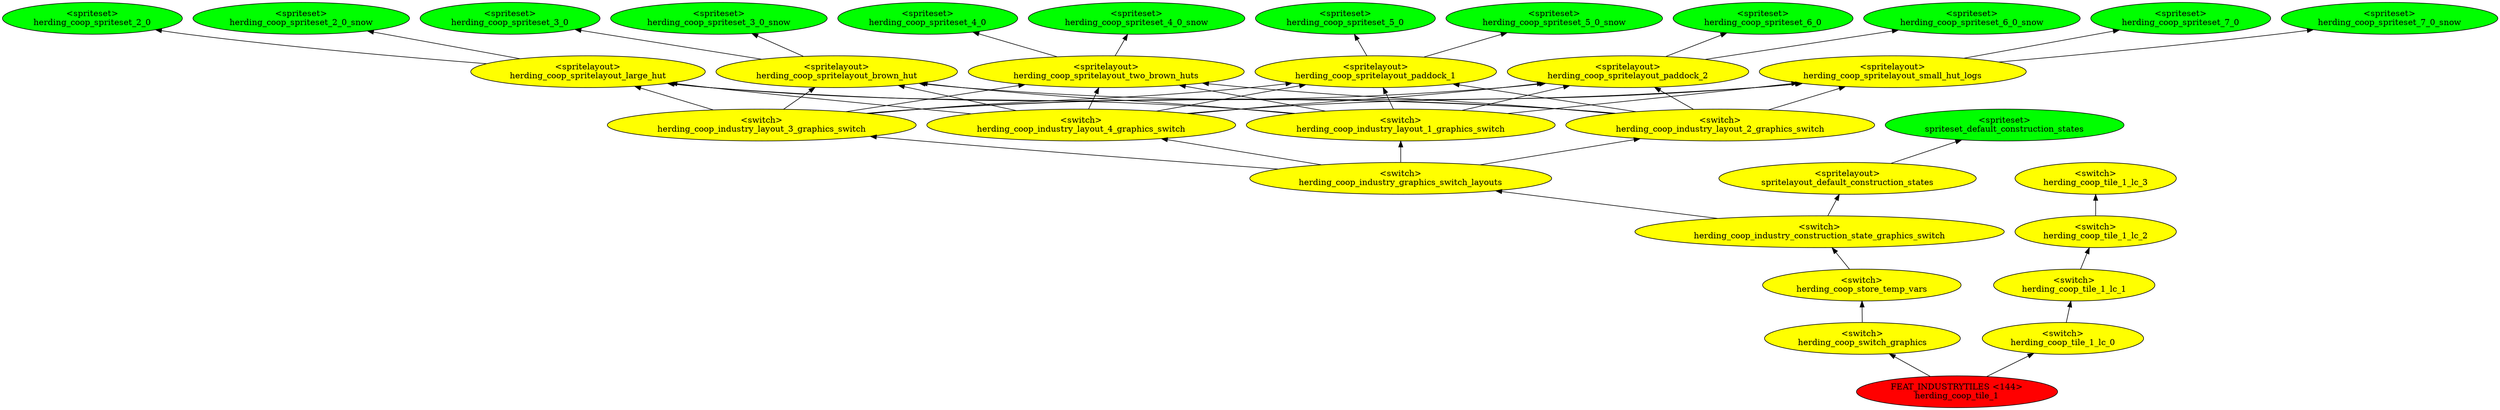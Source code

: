 digraph {
rankdir="BT"
spriteset_default_construction_states [fillcolor=green style="filled" label="<spriteset>\nspriteset_default_construction_states"]
spritelayout_default_construction_states [fillcolor=yellow style="filled" label="<spritelayout>\nspritelayout_default_construction_states"]
herding_coop_spriteset_2_0 [fillcolor=green style="filled" label="<spriteset>\nherding_coop_spriteset_2_0"]
herding_coop_spriteset_2_0_snow [fillcolor=green style="filled" label="<spriteset>\nherding_coop_spriteset_2_0_snow"]
herding_coop_spriteset_3_0 [fillcolor=green style="filled" label="<spriteset>\nherding_coop_spriteset_3_0"]
herding_coop_spriteset_3_0_snow [fillcolor=green style="filled" label="<spriteset>\nherding_coop_spriteset_3_0_snow"]
herding_coop_spriteset_4_0 [fillcolor=green style="filled" label="<spriteset>\nherding_coop_spriteset_4_0"]
herding_coop_spriteset_4_0_snow [fillcolor=green style="filled" label="<spriteset>\nherding_coop_spriteset_4_0_snow"]
herding_coop_spriteset_5_0 [fillcolor=green style="filled" label="<spriteset>\nherding_coop_spriteset_5_0"]
herding_coop_spriteset_5_0_snow [fillcolor=green style="filled" label="<spriteset>\nherding_coop_spriteset_5_0_snow"]
herding_coop_spriteset_6_0 [fillcolor=green style="filled" label="<spriteset>\nherding_coop_spriteset_6_0"]
herding_coop_spriteset_6_0_snow [fillcolor=green style="filled" label="<spriteset>\nherding_coop_spriteset_6_0_snow"]
herding_coop_spriteset_7_0 [fillcolor=green style="filled" label="<spriteset>\nherding_coop_spriteset_7_0"]
herding_coop_spriteset_7_0_snow [fillcolor=green style="filled" label="<spriteset>\nherding_coop_spriteset_7_0_snow"]
herding_coop_spritelayout_large_hut [fillcolor=yellow style="filled" label="<spritelayout>\nherding_coop_spritelayout_large_hut"]
herding_coop_spritelayout_brown_hut [fillcolor=yellow style="filled" label="<spritelayout>\nherding_coop_spritelayout_brown_hut"]
herding_coop_spritelayout_two_brown_huts [fillcolor=yellow style="filled" label="<spritelayout>\nherding_coop_spritelayout_two_brown_huts"]
herding_coop_spritelayout_paddock_1 [fillcolor=yellow style="filled" label="<spritelayout>\nherding_coop_spritelayout_paddock_1"]
herding_coop_spritelayout_paddock_2 [fillcolor=yellow style="filled" label="<spritelayout>\nherding_coop_spritelayout_paddock_2"]
herding_coop_spritelayout_small_hut_logs [fillcolor=yellow style="filled" label="<spritelayout>\nherding_coop_spritelayout_small_hut_logs"]
herding_coop_industry_layout_1_graphics_switch [fillcolor=yellow style="filled" label="<switch>\nherding_coop_industry_layout_1_graphics_switch"]
herding_coop_industry_layout_2_graphics_switch [fillcolor=yellow style="filled" label="<switch>\nherding_coop_industry_layout_2_graphics_switch"]
herding_coop_industry_layout_3_graphics_switch [fillcolor=yellow style="filled" label="<switch>\nherding_coop_industry_layout_3_graphics_switch"]
herding_coop_industry_layout_4_graphics_switch [fillcolor=yellow style="filled" label="<switch>\nherding_coop_industry_layout_4_graphics_switch"]
herding_coop_industry_graphics_switch_layouts [fillcolor=yellow style="filled" label="<switch>\nherding_coop_industry_graphics_switch_layouts"]
herding_coop_industry_construction_state_graphics_switch [fillcolor=yellow style="filled" label="<switch>\nherding_coop_industry_construction_state_graphics_switch"]
herding_coop_store_temp_vars [fillcolor=yellow style="filled" label="<switch>\nherding_coop_store_temp_vars"]
herding_coop_switch_graphics [fillcolor=yellow style="filled" label="<switch>\nherding_coop_switch_graphics"]
herding_coop_tile_1_lc_3 [fillcolor=yellow style="filled" label="<switch>\nherding_coop_tile_1_lc_3"]
herding_coop_tile_1_lc_2 [fillcolor=yellow style="filled" label="<switch>\nherding_coop_tile_1_lc_2"]
herding_coop_tile_1_lc_1 [fillcolor=yellow style="filled" label="<switch>\nherding_coop_tile_1_lc_1"]
herding_coop_tile_1_lc_0 [fillcolor=yellow style="filled" label="<switch>\nherding_coop_tile_1_lc_0"]
herding_coop_tile_1 [fillcolor=red style="filled" label="FEAT_INDUSTRYTILES <144>\nherding_coop_tile_1"]
herding_coop_industry_layout_3_graphics_switch->herding_coop_spritelayout_brown_hut
herding_coop_store_temp_vars->herding_coop_industry_construction_state_graphics_switch
herding_coop_industry_layout_2_graphics_switch->herding_coop_spritelayout_brown_hut
herding_coop_industry_layout_2_graphics_switch->herding_coop_spritelayout_paddock_1
herding_coop_industry_layout_3_graphics_switch->herding_coop_spritelayout_paddock_2
herding_coop_industry_construction_state_graphics_switch->herding_coop_industry_graphics_switch_layouts
herding_coop_industry_layout_3_graphics_switch->herding_coop_spritelayout_paddock_1
herding_coop_industry_layout_4_graphics_switch->herding_coop_spritelayout_brown_hut
herding_coop_spritelayout_brown_hut->herding_coop_spriteset_3_0
herding_coop_tile_1->herding_coop_tile_1_lc_0
herding_coop_spritelayout_brown_hut->herding_coop_spriteset_3_0_snow
herding_coop_industry_layout_1_graphics_switch->herding_coop_spritelayout_small_hut_logs
herding_coop_spritelayout_paddock_1->herding_coop_spriteset_5_0_snow
herding_coop_spritelayout_large_hut->herding_coop_spriteset_2_0_snow
herding_coop_spritelayout_paddock_2->herding_coop_spriteset_6_0
herding_coop_spritelayout_small_hut_logs->herding_coop_spriteset_7_0
herding_coop_industry_layout_2_graphics_switch->herding_coop_spritelayout_paddock_2
herding_coop_industry_layout_1_graphics_switch->herding_coop_spritelayout_large_hut
herding_coop_industry_layout_2_graphics_switch->herding_coop_spritelayout_two_brown_huts
herding_coop_industry_layout_3_graphics_switch->herding_coop_spritelayout_small_hut_logs
herding_coop_industry_layout_4_graphics_switch->herding_coop_spritelayout_small_hut_logs
herding_coop_switch_graphics->herding_coop_store_temp_vars
herding_coop_industry_layout_4_graphics_switch->herding_coop_spritelayout_large_hut
herding_coop_industry_graphics_switch_layouts->herding_coop_industry_layout_3_graphics_switch
herding_coop_tile_1_lc_0->herding_coop_tile_1_lc_1
herding_coop_industry_layout_4_graphics_switch->herding_coop_spritelayout_two_brown_huts
herding_coop_tile_1_lc_2->herding_coop_tile_1_lc_3
herding_coop_spritelayout_paddock_1->herding_coop_spriteset_5_0
herding_coop_tile_1_lc_1->herding_coop_tile_1_lc_2
herding_coop_spritelayout_large_hut->herding_coop_spriteset_2_0
herding_coop_industry_construction_state_graphics_switch->spritelayout_default_construction_states
herding_coop_industry_layout_3_graphics_switch->herding_coop_spritelayout_two_brown_huts
herding_coop_spritelayout_two_brown_huts->herding_coop_spriteset_4_0_snow
herding_coop_industry_layout_1_graphics_switch->herding_coop_spritelayout_two_brown_huts
herding_coop_industry_layout_4_graphics_switch->herding_coop_spritelayout_paddock_1
spritelayout_default_construction_states->spriteset_default_construction_states
herding_coop_industry_graphics_switch_layouts->herding_coop_industry_layout_4_graphics_switch
herding_coop_industry_layout_2_graphics_switch->herding_coop_spritelayout_large_hut
herding_coop_spritelayout_two_brown_huts->herding_coop_spriteset_4_0
herding_coop_industry_layout_3_graphics_switch->herding_coop_spritelayout_large_hut
herding_coop_tile_1->herding_coop_switch_graphics
herding_coop_industry_layout_1_graphics_switch->herding_coop_spritelayout_paddock_2
herding_coop_industry_layout_2_graphics_switch->herding_coop_spritelayout_small_hut_logs
herding_coop_industry_layout_4_graphics_switch->herding_coop_spritelayout_paddock_2
herding_coop_industry_graphics_switch_layouts->herding_coop_industry_layout_1_graphics_switch
herding_coop_spritelayout_small_hut_logs->herding_coop_spriteset_7_0_snow
herding_coop_industry_layout_1_graphics_switch->herding_coop_spritelayout_brown_hut
herding_coop_industry_graphics_switch_layouts->herding_coop_industry_layout_2_graphics_switch
herding_coop_industry_layout_1_graphics_switch->herding_coop_spritelayout_paddock_1
herding_coop_spritelayout_paddock_2->herding_coop_spriteset_6_0_snow
}
